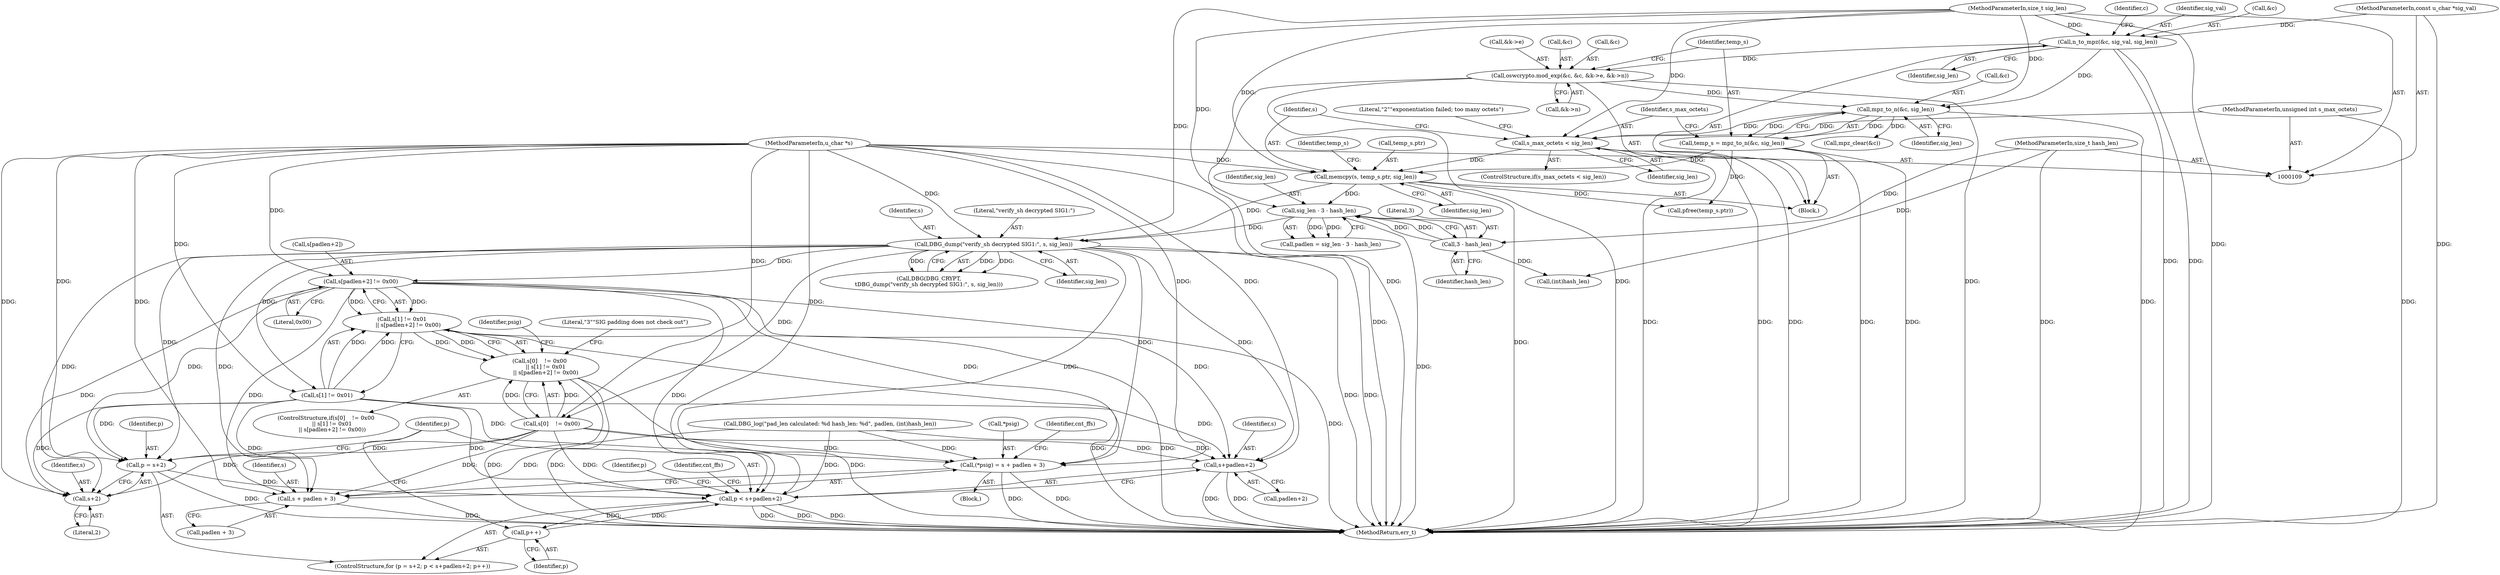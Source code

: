 digraph "0_Openswan_9eaa6c2a823c1d2b58913506a15f9474bf857a3d@array" {
"1000200" [label="(Call,s[padlen+2] != 0x00)"];
"1000175" [label="(Call,DBG_dump(\"verify_sh decrypted SIG1:\", s, sig_len))"];
"1000153" [label="(Call,memcpy(s, temp_s.ptr, sig_len))"];
"1000111" [label="(MethodParameterIn,u_char *s)"];
"1000140" [label="(Call,temp_s = mpz_to_n(&c, sig_len))"];
"1000142" [label="(Call,mpz_to_n(&c, sig_len))"];
"1000127" [label="(Call,oswcrypto.mod_exp(&c, &c, &k->e, &k->n))"];
"1000122" [label="(Call,n_to_mpz(&c, sig_val, sig_len))"];
"1000115" [label="(MethodParameterIn,const u_char *sig_val)"];
"1000116" [label="(MethodParameterIn,size_t sig_len)"];
"1000147" [label="(Call,s_max_octets < sig_len)"];
"1000112" [label="(MethodParameterIn,unsigned int s_max_octets)"];
"1000168" [label="(Call,sig_len - 3 - hash_len)"];
"1000170" [label="(Call,3 - hash_len)"];
"1000114" [label="(MethodParameterIn,size_t hash_len)"];
"1000194" [label="(Call,s[1] != 0x01\n       || s[padlen+2] != 0x00)"];
"1000188" [label="(Call,s[0]    != 0x00\n       || s[1] != 0x01\n       || s[padlen+2] != 0x00)"];
"1000210" [label="(Call,(*psig) = s + padlen + 3)"];
"1000213" [label="(Call,s + padlen + 3)"];
"1000225" [label="(Call,p = s+2)"];
"1000230" [label="(Call,p < s+padlen+2)"];
"1000237" [label="(Call,p++)"];
"1000227" [label="(Call,s+2)"];
"1000232" [label="(Call,s+padlen+2)"];
"1000214" [label="(Identifier,s)"];
"1000149" [label="(Identifier,sig_len)"];
"1000142" [label="(Call,mpz_to_n(&c, sig_len))"];
"1000213" [label="(Call,s + padlen + 3)"];
"1000175" [label="(Call,DBG_dump(\"verify_sh decrypted SIG1:\", s, sig_len))"];
"1000232" [label="(Call,s+padlen+2)"];
"1000130" [label="(Call,&c)"];
"1000111" [label="(MethodParameterIn,u_char *s)"];
"1000200" [label="(Call,s[padlen+2] != 0x00)"];
"1000119" [label="(Block,)"];
"1000158" [label="(Identifier,sig_len)"];
"1000161" [label="(Identifier,temp_s)"];
"1000254" [label="(MethodReturn,err_t)"];
"1000129" [label="(Identifier,c)"];
"1000211" [label="(Call,*psig)"];
"1000163" [label="(Call,mpz_clear(&c))"];
"1000114" [label="(MethodParameterIn,size_t hash_len)"];
"1000169" [label="(Identifier,sig_len)"];
"1000212" [label="(Identifier,psig)"];
"1000159" [label="(Call,pfree(temp_s.ptr))"];
"1000172" [label="(Identifier,hash_len)"];
"1000132" [label="(Call,&k->e)"];
"1000125" [label="(Identifier,sig_val)"];
"1000230" [label="(Call,p < s+padlen+2)"];
"1000201" [label="(Call,s[padlen+2])"];
"1000224" [label="(ControlStructure,for (p = s+2; p < s+padlen+2; p++))"];
"1000148" [label="(Identifier,s_max_octets)"];
"1000143" [label="(Call,&c)"];
"1000210" [label="(Call,(*psig) = s + padlen + 3)"];
"1000171" [label="(Literal,3)"];
"1000122" [label="(Call,n_to_mpz(&c, sig_val, sig_len))"];
"1000115" [label="(MethodParameterIn,const u_char *sig_val)"];
"1000155" [label="(Call,temp_s.ptr)"];
"1000173" [label="(Call,DBG(DBG_CRYPT,\n\tDBG_dump(\"verify_sh decrypted SIG1:\", s, sig_len)))"];
"1000206" [label="(Literal,0x00)"];
"1000189" [label="(Call,s[0]    != 0x00)"];
"1000237" [label="(Call,p++)"];
"1000126" [label="(Identifier,sig_len)"];
"1000226" [label="(Identifier,p)"];
"1000147" [label="(Call,s_max_octets < sig_len)"];
"1000117" [label="(Block,)"];
"1000141" [label="(Identifier,temp_s)"];
"1000176" [label="(Literal,\"verify_sh decrypted SIG1:\")"];
"1000215" [label="(Call,padlen + 3)"];
"1000242" [label="(Identifier,p)"];
"1000168" [label="(Call,sig_len - 3 - hash_len)"];
"1000166" [label="(Call,padlen = sig_len - 3 - hash_len)"];
"1000123" [label="(Call,&c)"];
"1000128" [label="(Call,&c)"];
"1000136" [label="(Call,&k->n)"];
"1000209" [label="(Literal,\"3\"\"SIG padding does not check out\")"];
"1000222" [label="(Identifier,cnt_ffs)"];
"1000116" [label="(MethodParameterIn,size_t sig_len)"];
"1000181" [label="(Call,DBG_log(\"pad_len calculated: %d hash_len: %d\", padlen, (int)hash_len))"];
"1000248" [label="(Identifier,cnt_ffs)"];
"1000187" [label="(ControlStructure,if(s[0]    != 0x00\n       || s[1] != 0x01\n       || s[padlen+2] != 0x00))"];
"1000227" [label="(Call,s+2)"];
"1000184" [label="(Call,(int)hash_len)"];
"1000188" [label="(Call,s[0]    != 0x00\n       || s[1] != 0x01\n       || s[padlen+2] != 0x00)"];
"1000228" [label="(Identifier,s)"];
"1000145" [label="(Identifier,sig_len)"];
"1000178" [label="(Identifier,sig_len)"];
"1000177" [label="(Identifier,s)"];
"1000152" [label="(Literal,\"2\"\"exponentiation failed; too many octets\")"];
"1000225" [label="(Call,p = s+2)"];
"1000231" [label="(Identifier,p)"];
"1000170" [label="(Call,3 - hash_len)"];
"1000127" [label="(Call,oswcrypto.mod_exp(&c, &c, &k->e, &k->n))"];
"1000238" [label="(Identifier,p)"];
"1000154" [label="(Identifier,s)"];
"1000112" [label="(MethodParameterIn,unsigned int s_max_octets)"];
"1000233" [label="(Identifier,s)"];
"1000234" [label="(Call,padlen+2)"];
"1000195" [label="(Call,s[1] != 0x01)"];
"1000146" [label="(ControlStructure,if(s_max_octets < sig_len))"];
"1000140" [label="(Call,temp_s = mpz_to_n(&c, sig_len))"];
"1000153" [label="(Call,memcpy(s, temp_s.ptr, sig_len))"];
"1000194" [label="(Call,s[1] != 0x01\n       || s[padlen+2] != 0x00)"];
"1000229" [label="(Literal,2)"];
"1000200" -> "1000194"  [label="AST: "];
"1000200" -> "1000206"  [label="CFG: "];
"1000201" -> "1000200"  [label="AST: "];
"1000206" -> "1000200"  [label="AST: "];
"1000194" -> "1000200"  [label="CFG: "];
"1000200" -> "1000254"  [label="DDG: "];
"1000200" -> "1000194"  [label="DDG: "];
"1000200" -> "1000194"  [label="DDG: "];
"1000175" -> "1000200"  [label="DDG: "];
"1000111" -> "1000200"  [label="DDG: "];
"1000200" -> "1000210"  [label="DDG: "];
"1000200" -> "1000213"  [label="DDG: "];
"1000200" -> "1000225"  [label="DDG: "];
"1000200" -> "1000227"  [label="DDG: "];
"1000200" -> "1000230"  [label="DDG: "];
"1000200" -> "1000232"  [label="DDG: "];
"1000175" -> "1000173"  [label="AST: "];
"1000175" -> "1000178"  [label="CFG: "];
"1000176" -> "1000175"  [label="AST: "];
"1000177" -> "1000175"  [label="AST: "];
"1000178" -> "1000175"  [label="AST: "];
"1000173" -> "1000175"  [label="CFG: "];
"1000175" -> "1000254"  [label="DDG: "];
"1000175" -> "1000254"  [label="DDG: "];
"1000175" -> "1000173"  [label="DDG: "];
"1000175" -> "1000173"  [label="DDG: "];
"1000175" -> "1000173"  [label="DDG: "];
"1000153" -> "1000175"  [label="DDG: "];
"1000111" -> "1000175"  [label="DDG: "];
"1000168" -> "1000175"  [label="DDG: "];
"1000116" -> "1000175"  [label="DDG: "];
"1000175" -> "1000189"  [label="DDG: "];
"1000175" -> "1000195"  [label="DDG: "];
"1000175" -> "1000210"  [label="DDG: "];
"1000175" -> "1000213"  [label="DDG: "];
"1000175" -> "1000225"  [label="DDG: "];
"1000175" -> "1000227"  [label="DDG: "];
"1000175" -> "1000230"  [label="DDG: "];
"1000175" -> "1000232"  [label="DDG: "];
"1000153" -> "1000119"  [label="AST: "];
"1000153" -> "1000158"  [label="CFG: "];
"1000154" -> "1000153"  [label="AST: "];
"1000155" -> "1000153"  [label="AST: "];
"1000158" -> "1000153"  [label="AST: "];
"1000161" -> "1000153"  [label="CFG: "];
"1000153" -> "1000254"  [label="DDG: "];
"1000111" -> "1000153"  [label="DDG: "];
"1000140" -> "1000153"  [label="DDG: "];
"1000147" -> "1000153"  [label="DDG: "];
"1000116" -> "1000153"  [label="DDG: "];
"1000153" -> "1000159"  [label="DDG: "];
"1000153" -> "1000168"  [label="DDG: "];
"1000111" -> "1000109"  [label="AST: "];
"1000111" -> "1000254"  [label="DDG: "];
"1000111" -> "1000189"  [label="DDG: "];
"1000111" -> "1000195"  [label="DDG: "];
"1000111" -> "1000210"  [label="DDG: "];
"1000111" -> "1000213"  [label="DDG: "];
"1000111" -> "1000225"  [label="DDG: "];
"1000111" -> "1000227"  [label="DDG: "];
"1000111" -> "1000230"  [label="DDG: "];
"1000111" -> "1000232"  [label="DDG: "];
"1000140" -> "1000119"  [label="AST: "];
"1000140" -> "1000142"  [label="CFG: "];
"1000141" -> "1000140"  [label="AST: "];
"1000142" -> "1000140"  [label="AST: "];
"1000148" -> "1000140"  [label="CFG: "];
"1000140" -> "1000254"  [label="DDG: "];
"1000140" -> "1000254"  [label="DDG: "];
"1000142" -> "1000140"  [label="DDG: "];
"1000142" -> "1000140"  [label="DDG: "];
"1000140" -> "1000159"  [label="DDG: "];
"1000142" -> "1000145"  [label="CFG: "];
"1000143" -> "1000142"  [label="AST: "];
"1000145" -> "1000142"  [label="AST: "];
"1000142" -> "1000254"  [label="DDG: "];
"1000127" -> "1000142"  [label="DDG: "];
"1000122" -> "1000142"  [label="DDG: "];
"1000116" -> "1000142"  [label="DDG: "];
"1000142" -> "1000147"  [label="DDG: "];
"1000142" -> "1000163"  [label="DDG: "];
"1000127" -> "1000119"  [label="AST: "];
"1000127" -> "1000136"  [label="CFG: "];
"1000128" -> "1000127"  [label="AST: "];
"1000130" -> "1000127"  [label="AST: "];
"1000132" -> "1000127"  [label="AST: "];
"1000136" -> "1000127"  [label="AST: "];
"1000141" -> "1000127"  [label="CFG: "];
"1000127" -> "1000254"  [label="DDG: "];
"1000127" -> "1000254"  [label="DDG: "];
"1000127" -> "1000254"  [label="DDG: "];
"1000122" -> "1000127"  [label="DDG: "];
"1000122" -> "1000119"  [label="AST: "];
"1000122" -> "1000126"  [label="CFG: "];
"1000123" -> "1000122"  [label="AST: "];
"1000125" -> "1000122"  [label="AST: "];
"1000126" -> "1000122"  [label="AST: "];
"1000129" -> "1000122"  [label="CFG: "];
"1000122" -> "1000254"  [label="DDG: "];
"1000122" -> "1000254"  [label="DDG: "];
"1000115" -> "1000122"  [label="DDG: "];
"1000116" -> "1000122"  [label="DDG: "];
"1000115" -> "1000109"  [label="AST: "];
"1000115" -> "1000254"  [label="DDG: "];
"1000116" -> "1000109"  [label="AST: "];
"1000116" -> "1000254"  [label="DDG: "];
"1000116" -> "1000147"  [label="DDG: "];
"1000116" -> "1000168"  [label="DDG: "];
"1000147" -> "1000146"  [label="AST: "];
"1000147" -> "1000149"  [label="CFG: "];
"1000148" -> "1000147"  [label="AST: "];
"1000149" -> "1000147"  [label="AST: "];
"1000152" -> "1000147"  [label="CFG: "];
"1000154" -> "1000147"  [label="CFG: "];
"1000147" -> "1000254"  [label="DDG: "];
"1000147" -> "1000254"  [label="DDG: "];
"1000147" -> "1000254"  [label="DDG: "];
"1000112" -> "1000147"  [label="DDG: "];
"1000112" -> "1000109"  [label="AST: "];
"1000112" -> "1000254"  [label="DDG: "];
"1000168" -> "1000166"  [label="AST: "];
"1000168" -> "1000170"  [label="CFG: "];
"1000169" -> "1000168"  [label="AST: "];
"1000170" -> "1000168"  [label="AST: "];
"1000166" -> "1000168"  [label="CFG: "];
"1000168" -> "1000254"  [label="DDG: "];
"1000168" -> "1000166"  [label="DDG: "];
"1000168" -> "1000166"  [label="DDG: "];
"1000170" -> "1000168"  [label="DDG: "];
"1000170" -> "1000168"  [label="DDG: "];
"1000170" -> "1000172"  [label="CFG: "];
"1000171" -> "1000170"  [label="AST: "];
"1000172" -> "1000170"  [label="AST: "];
"1000114" -> "1000170"  [label="DDG: "];
"1000170" -> "1000184"  [label="DDG: "];
"1000114" -> "1000109"  [label="AST: "];
"1000114" -> "1000254"  [label="DDG: "];
"1000114" -> "1000184"  [label="DDG: "];
"1000194" -> "1000188"  [label="AST: "];
"1000194" -> "1000195"  [label="CFG: "];
"1000195" -> "1000194"  [label="AST: "];
"1000188" -> "1000194"  [label="CFG: "];
"1000194" -> "1000254"  [label="DDG: "];
"1000194" -> "1000254"  [label="DDG: "];
"1000194" -> "1000188"  [label="DDG: "];
"1000194" -> "1000188"  [label="DDG: "];
"1000195" -> "1000194"  [label="DDG: "];
"1000195" -> "1000194"  [label="DDG: "];
"1000188" -> "1000187"  [label="AST: "];
"1000188" -> "1000189"  [label="CFG: "];
"1000189" -> "1000188"  [label="AST: "];
"1000209" -> "1000188"  [label="CFG: "];
"1000212" -> "1000188"  [label="CFG: "];
"1000188" -> "1000254"  [label="DDG: "];
"1000188" -> "1000254"  [label="DDG: "];
"1000188" -> "1000254"  [label="DDG: "];
"1000189" -> "1000188"  [label="DDG: "];
"1000189" -> "1000188"  [label="DDG: "];
"1000210" -> "1000117"  [label="AST: "];
"1000210" -> "1000213"  [label="CFG: "];
"1000211" -> "1000210"  [label="AST: "];
"1000213" -> "1000210"  [label="AST: "];
"1000222" -> "1000210"  [label="CFG: "];
"1000210" -> "1000254"  [label="DDG: "];
"1000210" -> "1000254"  [label="DDG: "];
"1000189" -> "1000210"  [label="DDG: "];
"1000195" -> "1000210"  [label="DDG: "];
"1000181" -> "1000210"  [label="DDG: "];
"1000213" -> "1000215"  [label="CFG: "];
"1000214" -> "1000213"  [label="AST: "];
"1000215" -> "1000213"  [label="AST: "];
"1000213" -> "1000254"  [label="DDG: "];
"1000189" -> "1000213"  [label="DDG: "];
"1000195" -> "1000213"  [label="DDG: "];
"1000181" -> "1000213"  [label="DDG: "];
"1000225" -> "1000224"  [label="AST: "];
"1000225" -> "1000227"  [label="CFG: "];
"1000226" -> "1000225"  [label="AST: "];
"1000227" -> "1000225"  [label="AST: "];
"1000231" -> "1000225"  [label="CFG: "];
"1000225" -> "1000254"  [label="DDG: "];
"1000189" -> "1000225"  [label="DDG: "];
"1000195" -> "1000225"  [label="DDG: "];
"1000225" -> "1000230"  [label="DDG: "];
"1000230" -> "1000224"  [label="AST: "];
"1000230" -> "1000232"  [label="CFG: "];
"1000231" -> "1000230"  [label="AST: "];
"1000232" -> "1000230"  [label="AST: "];
"1000242" -> "1000230"  [label="CFG: "];
"1000248" -> "1000230"  [label="CFG: "];
"1000230" -> "1000254"  [label="DDG: "];
"1000230" -> "1000254"  [label="DDG: "];
"1000230" -> "1000254"  [label="DDG: "];
"1000237" -> "1000230"  [label="DDG: "];
"1000189" -> "1000230"  [label="DDG: "];
"1000195" -> "1000230"  [label="DDG: "];
"1000181" -> "1000230"  [label="DDG: "];
"1000230" -> "1000237"  [label="DDG: "];
"1000237" -> "1000224"  [label="AST: "];
"1000237" -> "1000238"  [label="CFG: "];
"1000238" -> "1000237"  [label="AST: "];
"1000231" -> "1000237"  [label="CFG: "];
"1000227" -> "1000229"  [label="CFG: "];
"1000228" -> "1000227"  [label="AST: "];
"1000229" -> "1000227"  [label="AST: "];
"1000189" -> "1000227"  [label="DDG: "];
"1000195" -> "1000227"  [label="DDG: "];
"1000232" -> "1000234"  [label="CFG: "];
"1000233" -> "1000232"  [label="AST: "];
"1000234" -> "1000232"  [label="AST: "];
"1000232" -> "1000254"  [label="DDG: "];
"1000232" -> "1000254"  [label="DDG: "];
"1000189" -> "1000232"  [label="DDG: "];
"1000195" -> "1000232"  [label="DDG: "];
"1000181" -> "1000232"  [label="DDG: "];
}
